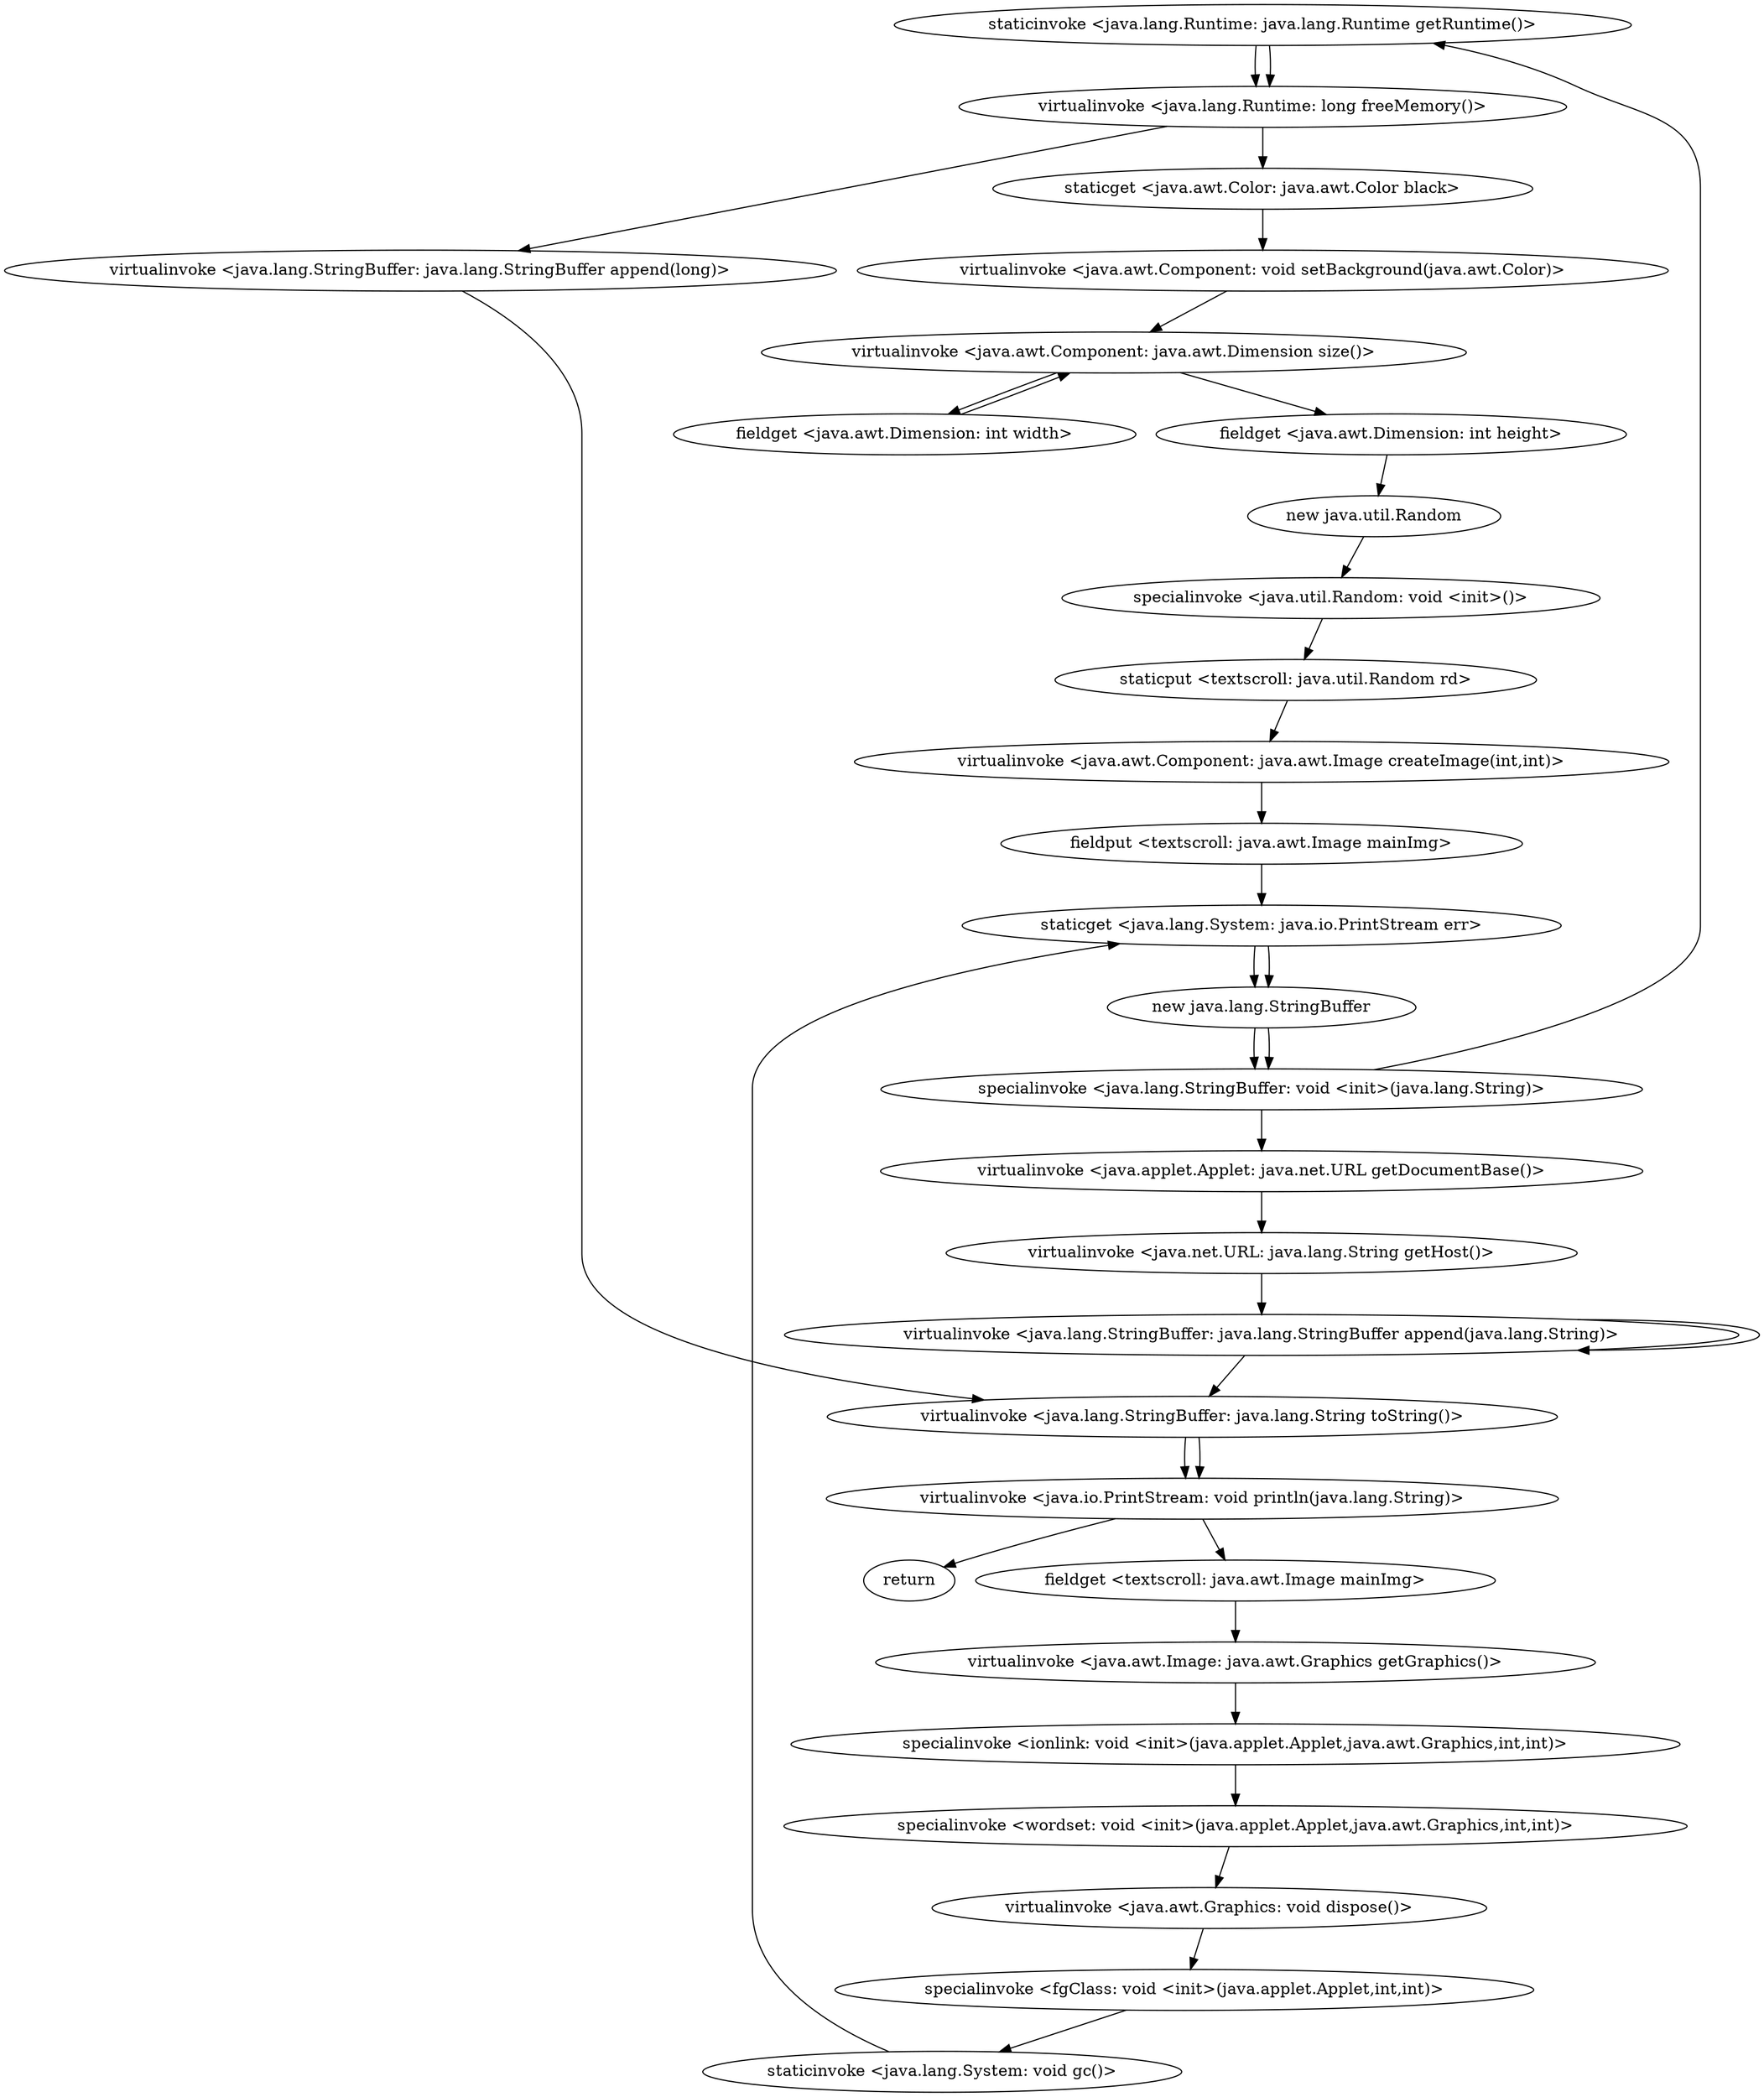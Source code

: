 digraph "" {
"staticinvoke <java.lang.Runtime: java.lang.Runtime getRuntime()>";
 "staticinvoke <java.lang.Runtime: java.lang.Runtime getRuntime()>"->"virtualinvoke <java.lang.Runtime: long freeMemory()>";
 "virtualinvoke <java.lang.Runtime: long freeMemory()>"->"staticget <java.awt.Color: java.awt.Color black>";
 "staticget <java.awt.Color: java.awt.Color black>"->"virtualinvoke <java.awt.Component: void setBackground(java.awt.Color)>";
 "virtualinvoke <java.awt.Component: void setBackground(java.awt.Color)>"->"virtualinvoke <java.awt.Component: java.awt.Dimension size()>";
 "virtualinvoke <java.awt.Component: java.awt.Dimension size()>"->"fieldget <java.awt.Dimension: int width>";
 "fieldget <java.awt.Dimension: int width>"->"virtualinvoke <java.awt.Component: java.awt.Dimension size()>";
 "virtualinvoke <java.awt.Component: java.awt.Dimension size()>"->"fieldget <java.awt.Dimension: int height>";
 "fieldget <java.awt.Dimension: int height>"->"new java.util.Random";
 "new java.util.Random"->"specialinvoke <java.util.Random: void <init>()>";
 "specialinvoke <java.util.Random: void <init>()>"->"staticput <textscroll: java.util.Random rd>";
 "staticput <textscroll: java.util.Random rd>"->"virtualinvoke <java.awt.Component: java.awt.Image createImage(int,int)>";
 "virtualinvoke <java.awt.Component: java.awt.Image createImage(int,int)>"->"fieldput <textscroll: java.awt.Image mainImg>";
 "fieldput <textscroll: java.awt.Image mainImg>"->"staticget <java.lang.System: java.io.PrintStream err>";
 "staticget <java.lang.System: java.io.PrintStream err>"->"new java.lang.StringBuffer";
 "new java.lang.StringBuffer"->"specialinvoke <java.lang.StringBuffer: void <init>(java.lang.String)>";
 "specialinvoke <java.lang.StringBuffer: void <init>(java.lang.String)>"->"virtualinvoke <java.applet.Applet: java.net.URL getDocumentBase()>";
 "virtualinvoke <java.applet.Applet: java.net.URL getDocumentBase()>"->"virtualinvoke <java.net.URL: java.lang.String getHost()>";
 "virtualinvoke <java.net.URL: java.lang.String getHost()>"->"virtualinvoke <java.lang.StringBuffer: java.lang.StringBuffer append(java.lang.String)>";
 "virtualinvoke <java.lang.StringBuffer: java.lang.StringBuffer append(java.lang.String)>"->"virtualinvoke <java.lang.StringBuffer: java.lang.StringBuffer append(java.lang.String)>";
 "virtualinvoke <java.lang.StringBuffer: java.lang.StringBuffer append(java.lang.String)>"->"virtualinvoke <java.lang.StringBuffer: java.lang.String toString()>";
 "virtualinvoke <java.lang.StringBuffer: java.lang.String toString()>"->"virtualinvoke <java.io.PrintStream: void println(java.lang.String)>";
 "virtualinvoke <java.io.PrintStream: void println(java.lang.String)>"->"fieldget <textscroll: java.awt.Image mainImg>";
 "fieldget <textscroll: java.awt.Image mainImg>"->"virtualinvoke <java.awt.Image: java.awt.Graphics getGraphics()>";
 "virtualinvoke <java.awt.Image: java.awt.Graphics getGraphics()>"->"specialinvoke <ionlink: void <init>(java.applet.Applet,java.awt.Graphics,int,int)>";
 "specialinvoke <ionlink: void <init>(java.applet.Applet,java.awt.Graphics,int,int)>"->"specialinvoke <wordset: void <init>(java.applet.Applet,java.awt.Graphics,int,int)>";
 "specialinvoke <wordset: void <init>(java.applet.Applet,java.awt.Graphics,int,int)>"->"virtualinvoke <java.awt.Graphics: void dispose()>";
 "virtualinvoke <java.awt.Graphics: void dispose()>"->"specialinvoke <fgClass: void <init>(java.applet.Applet,int,int)>";
 "specialinvoke <fgClass: void <init>(java.applet.Applet,int,int)>"->"staticinvoke <java.lang.System: void gc()>";
 "staticinvoke <java.lang.System: void gc()>"->"staticget <java.lang.System: java.io.PrintStream err>";
 "staticget <java.lang.System: java.io.PrintStream err>"->"new java.lang.StringBuffer";
 "new java.lang.StringBuffer"->"specialinvoke <java.lang.StringBuffer: void <init>(java.lang.String)>";
 "specialinvoke <java.lang.StringBuffer: void <init>(java.lang.String)>"->"staticinvoke <java.lang.Runtime: java.lang.Runtime getRuntime()>";
 "staticinvoke <java.lang.Runtime: java.lang.Runtime getRuntime()>"->"virtualinvoke <java.lang.Runtime: long freeMemory()>";
 "virtualinvoke <java.lang.Runtime: long freeMemory()>"->"virtualinvoke <java.lang.StringBuffer: java.lang.StringBuffer append(long)>";
 "virtualinvoke <java.lang.StringBuffer: java.lang.StringBuffer append(long)>"->"virtualinvoke <java.lang.StringBuffer: java.lang.String toString()>";
 "virtualinvoke <java.lang.StringBuffer: java.lang.String toString()>"->"virtualinvoke <java.io.PrintStream: void println(java.lang.String)>";
 "virtualinvoke <java.io.PrintStream: void println(java.lang.String)>"->"return";
}
